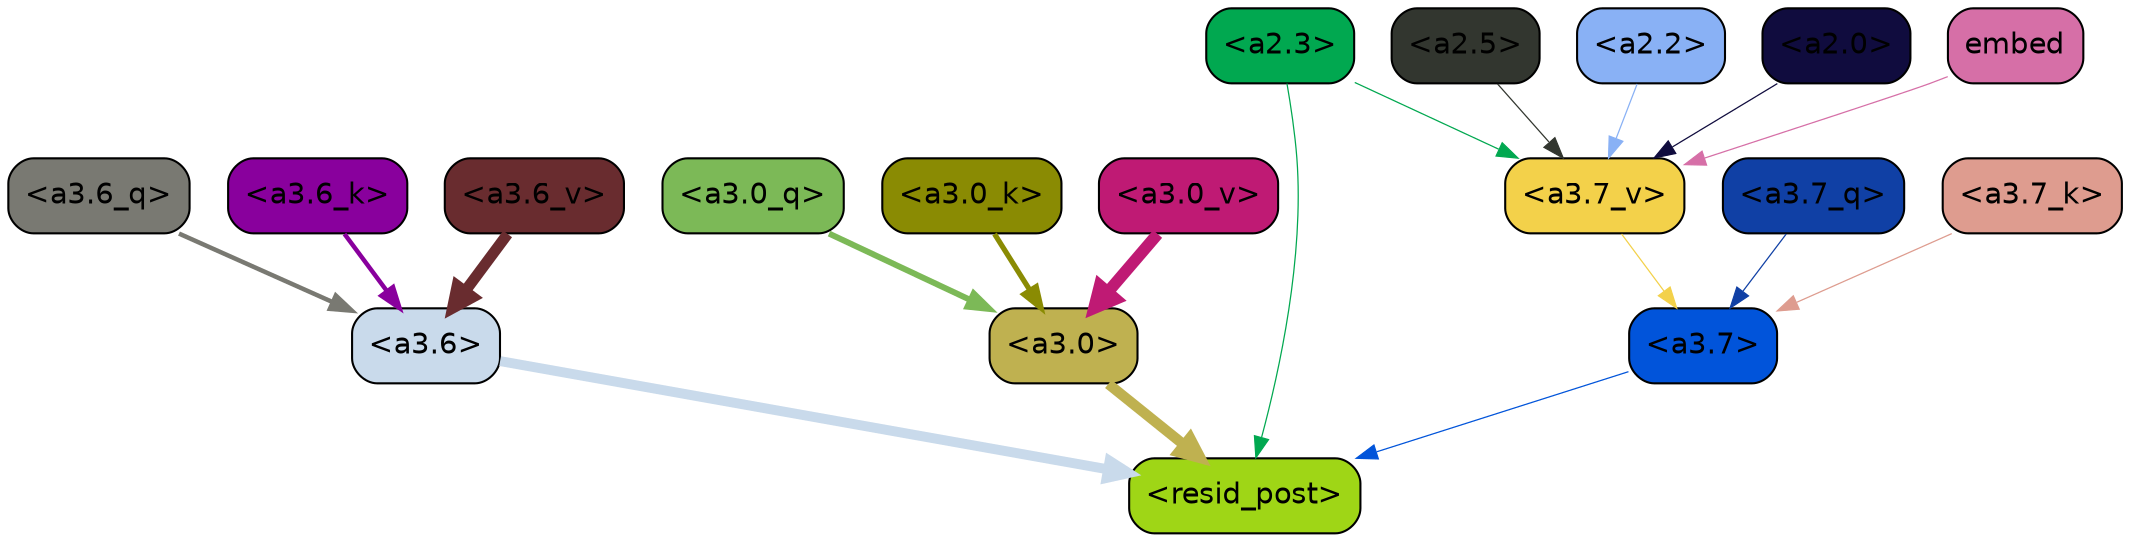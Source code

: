 strict digraph "" {
	graph [bgcolor=transparent,
		layout=dot,
		overlap=false,
		splines=true
	];
	"<a3.7>"	[color=black,
		fillcolor="#0154da",
		fontname=Helvetica,
		shape=box,
		style="filled, rounded"];
	"<resid_post>"	[color=black,
		fillcolor="#9fd616",
		fontname=Helvetica,
		shape=box,
		style="filled, rounded"];
	"<a3.7>" -> "<resid_post>"	[color="#0154da",
		penwidth=0.6];
	"<a3.6>"	[color=black,
		fillcolor="#c9daeb",
		fontname=Helvetica,
		shape=box,
		style="filled, rounded"];
	"<a3.6>" -> "<resid_post>"	[color="#c9daeb",
		penwidth=4.749041676521301];
	"<a3.0>"	[color=black,
		fillcolor="#bfb150",
		fontname=Helvetica,
		shape=box,
		style="filled, rounded"];
	"<a3.0>" -> "<resid_post>"	[color="#bfb150",
		penwidth=5.004215121269226];
	"<a2.3>"	[color=black,
		fillcolor="#01a850",
		fontname=Helvetica,
		shape=box,
		style="filled, rounded"];
	"<a2.3>" -> "<resid_post>"	[color="#01a850",
		penwidth=0.6];
	"<a3.7_v>"	[color=black,
		fillcolor="#f3d14a",
		fontname=Helvetica,
		shape=box,
		style="filled, rounded"];
	"<a2.3>" -> "<a3.7_v>"	[color="#01a850",
		penwidth=0.6];
	"<a3.7_q>"	[color=black,
		fillcolor="#1040a5",
		fontname=Helvetica,
		shape=box,
		style="filled, rounded"];
	"<a3.7_q>" -> "<a3.7>"	[color="#1040a5",
		penwidth=0.6];
	"<a3.6_q>"	[color=black,
		fillcolor="#797972",
		fontname=Helvetica,
		shape=box,
		style="filled, rounded"];
	"<a3.6_q>" -> "<a3.6>"	[color="#797972",
		penwidth=2.160832464694977];
	"<a3.0_q>"	[color=black,
		fillcolor="#7cb957",
		fontname=Helvetica,
		shape=box,
		style="filled, rounded"];
	"<a3.0_q>" -> "<a3.0>"	[color="#7cb957",
		penwidth=2.870753765106201];
	"<a3.7_k>"	[color=black,
		fillcolor="#de9c8f",
		fontname=Helvetica,
		shape=box,
		style="filled, rounded"];
	"<a3.7_k>" -> "<a3.7>"	[color="#de9c8f",
		penwidth=0.6];
	"<a3.6_k>"	[color=black,
		fillcolor="#89009d",
		fontname=Helvetica,
		shape=box,
		style="filled, rounded"];
	"<a3.6_k>" -> "<a3.6>"	[color="#89009d",
		penwidth=2.13908451795578];
	"<a3.0_k>"	[color=black,
		fillcolor="#8a8b03",
		fontname=Helvetica,
		shape=box,
		style="filled, rounded"];
	"<a3.0_k>" -> "<a3.0>"	[color="#8a8b03",
		penwidth=2.520303964614868];
	"<a3.7_v>" -> "<a3.7>"	[color="#f3d14a",
		penwidth=0.6];
	"<a3.6_v>"	[color=black,
		fillcolor="#692c2f",
		fontname=Helvetica,
		shape=box,
		style="filled, rounded"];
	"<a3.6_v>" -> "<a3.6>"	[color="#692c2f",
		penwidth=5.297133803367615];
	"<a3.0_v>"	[color=black,
		fillcolor="#bf1a74",
		fontname=Helvetica,
		shape=box,
		style="filled, rounded"];
	"<a3.0_v>" -> "<a3.0>"	[color="#bf1a74",
		penwidth=5.680712580680847];
	"<a2.5>"	[color=black,
		fillcolor="#32362f",
		fontname=Helvetica,
		shape=box,
		style="filled, rounded"];
	"<a2.5>" -> "<a3.7_v>"	[color="#32362f",
		penwidth=0.6];
	"<a2.2>"	[color=black,
		fillcolor="#89b1f5",
		fontname=Helvetica,
		shape=box,
		style="filled, rounded"];
	"<a2.2>" -> "<a3.7_v>"	[color="#89b1f5",
		penwidth=0.6];
	"<a2.0>"	[color=black,
		fillcolor="#100c3e",
		fontname=Helvetica,
		shape=box,
		style="filled, rounded"];
	"<a2.0>" -> "<a3.7_v>"	[color="#100c3e",
		penwidth=0.6];
	embed	[color=black,
		fillcolor="#d66fa7",
		fontname=Helvetica,
		shape=box,
		style="filled, rounded"];
	embed -> "<a3.7_v>"	[color="#d66fa7",
		penwidth=0.6];
}
